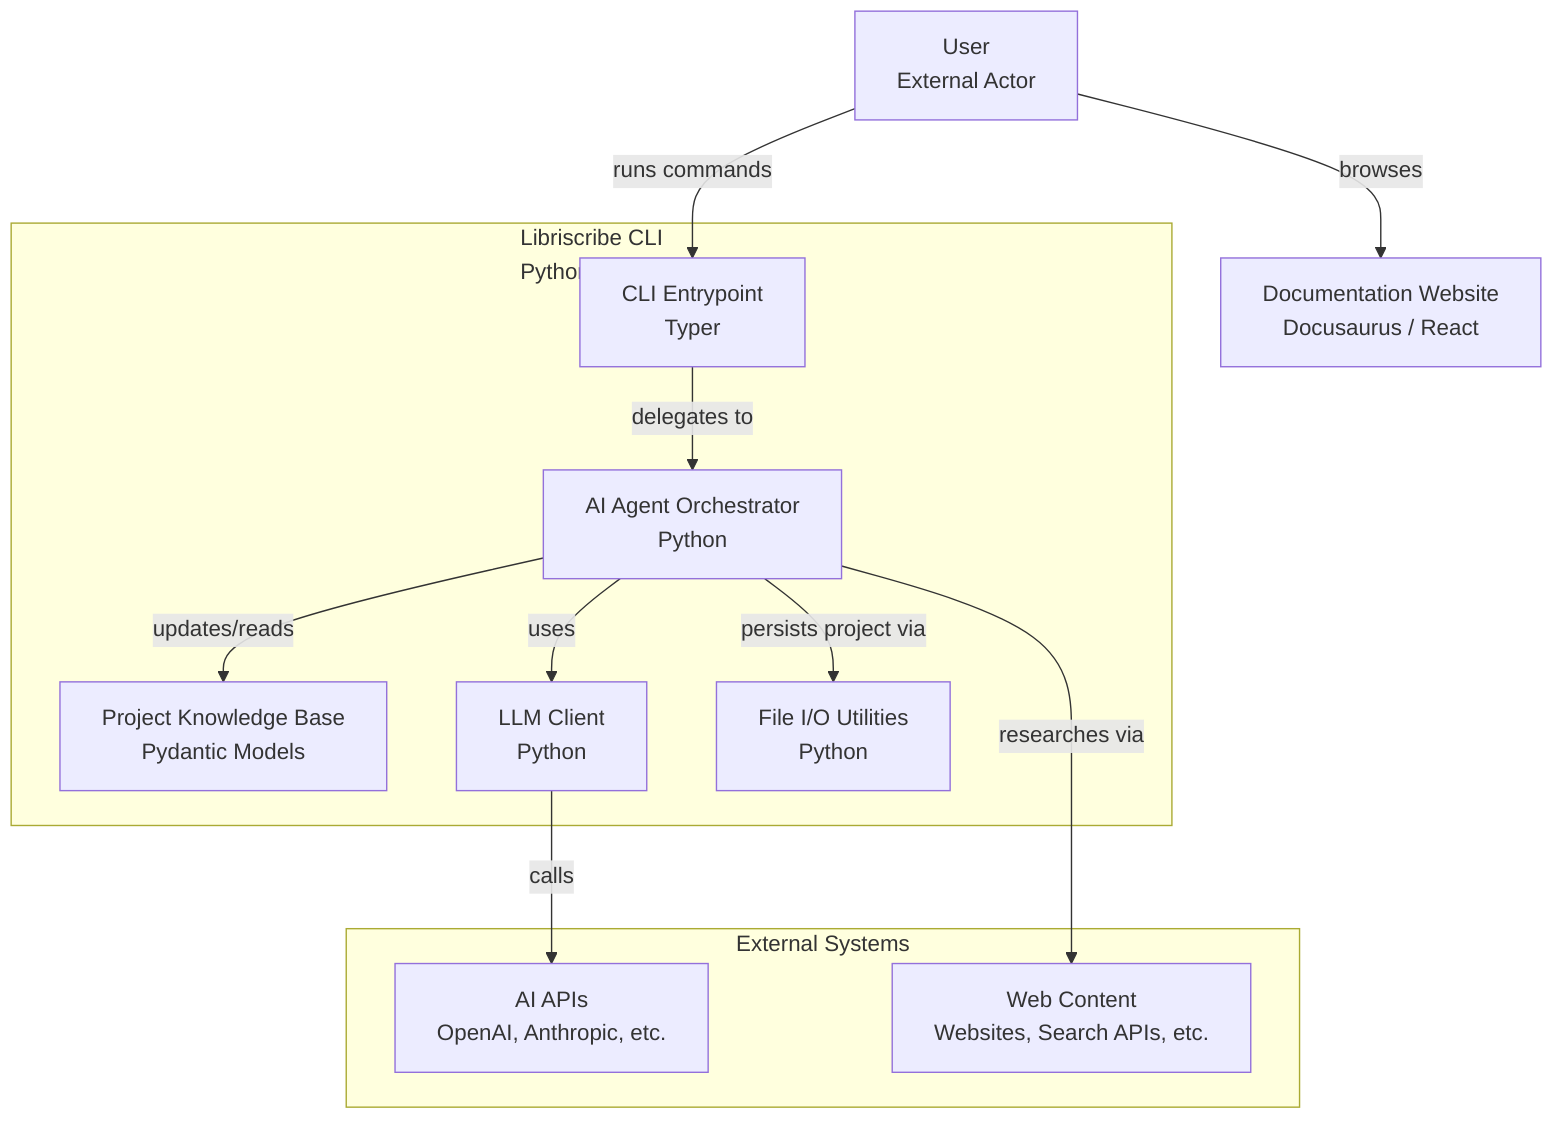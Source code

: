 graph TD

    1993["User<br>External Actor"]
    1999["Documentation Website<br>Docusaurus / React"]
    subgraph 1991["External Systems"]
        2000["AI APIs<br>OpenAI, Anthropic, etc."]
        2001["Web Content<br>Websites, Search APIs, etc."]
    end
    subgraph 1992["Libriscribe CLI<br>Python"]
        1994["CLI Entrypoint<br>Typer"]
        1995["AI Agent Orchestrator<br>Python"]
        1996["Project Knowledge Base<br>Pydantic Models"]
        1997["LLM Client<br>Python"]
        1998["File I/O Utilities<br>Python"]
        %% Edges at this level (grouped by source)
        1994["CLI Entrypoint<br>Typer"] -->|delegates to| 1995["AI Agent Orchestrator<br>Python"]
        1995["AI Agent Orchestrator<br>Python"] -->|updates/reads| 1996["Project Knowledge Base<br>Pydantic Models"]
        1995["AI Agent Orchestrator<br>Python"] -->|uses| 1997["LLM Client<br>Python"]
        1995["AI Agent Orchestrator<br>Python"] -->|persists project via| 1998["File I/O Utilities<br>Python"]
    end
    %% Edges at this level (grouped by source)
    1993["User<br>External Actor"] -->|runs commands| 1994["CLI Entrypoint<br>Typer"]
    1993["User<br>External Actor"] -->|browses| 1999["Documentation Website<br>Docusaurus / React"]
    1995["AI Agent Orchestrator<br>Python"] -->|researches via| 2001["Web Content<br>Websites, Search APIs, etc."]
    1997["LLM Client<br>Python"] -->|calls| 2000["AI APIs<br>OpenAI, Anthropic, etc."]